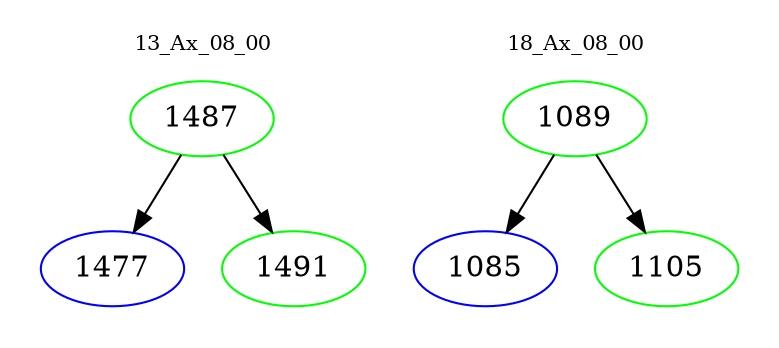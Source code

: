 digraph{
subgraph cluster_0 {
color = white
label = "13_Ax_08_00";
fontsize=10;
T0_1487 [label="1487", color="green"]
T0_1487 -> T0_1477 [color="black"]
T0_1477 [label="1477", color="blue"]
T0_1487 -> T0_1491 [color="black"]
T0_1491 [label="1491", color="green"]
}
subgraph cluster_1 {
color = white
label = "18_Ax_08_00";
fontsize=10;
T1_1089 [label="1089", color="green"]
T1_1089 -> T1_1085 [color="black"]
T1_1085 [label="1085", color="blue"]
T1_1089 -> T1_1105 [color="black"]
T1_1105 [label="1105", color="green"]
}
}
